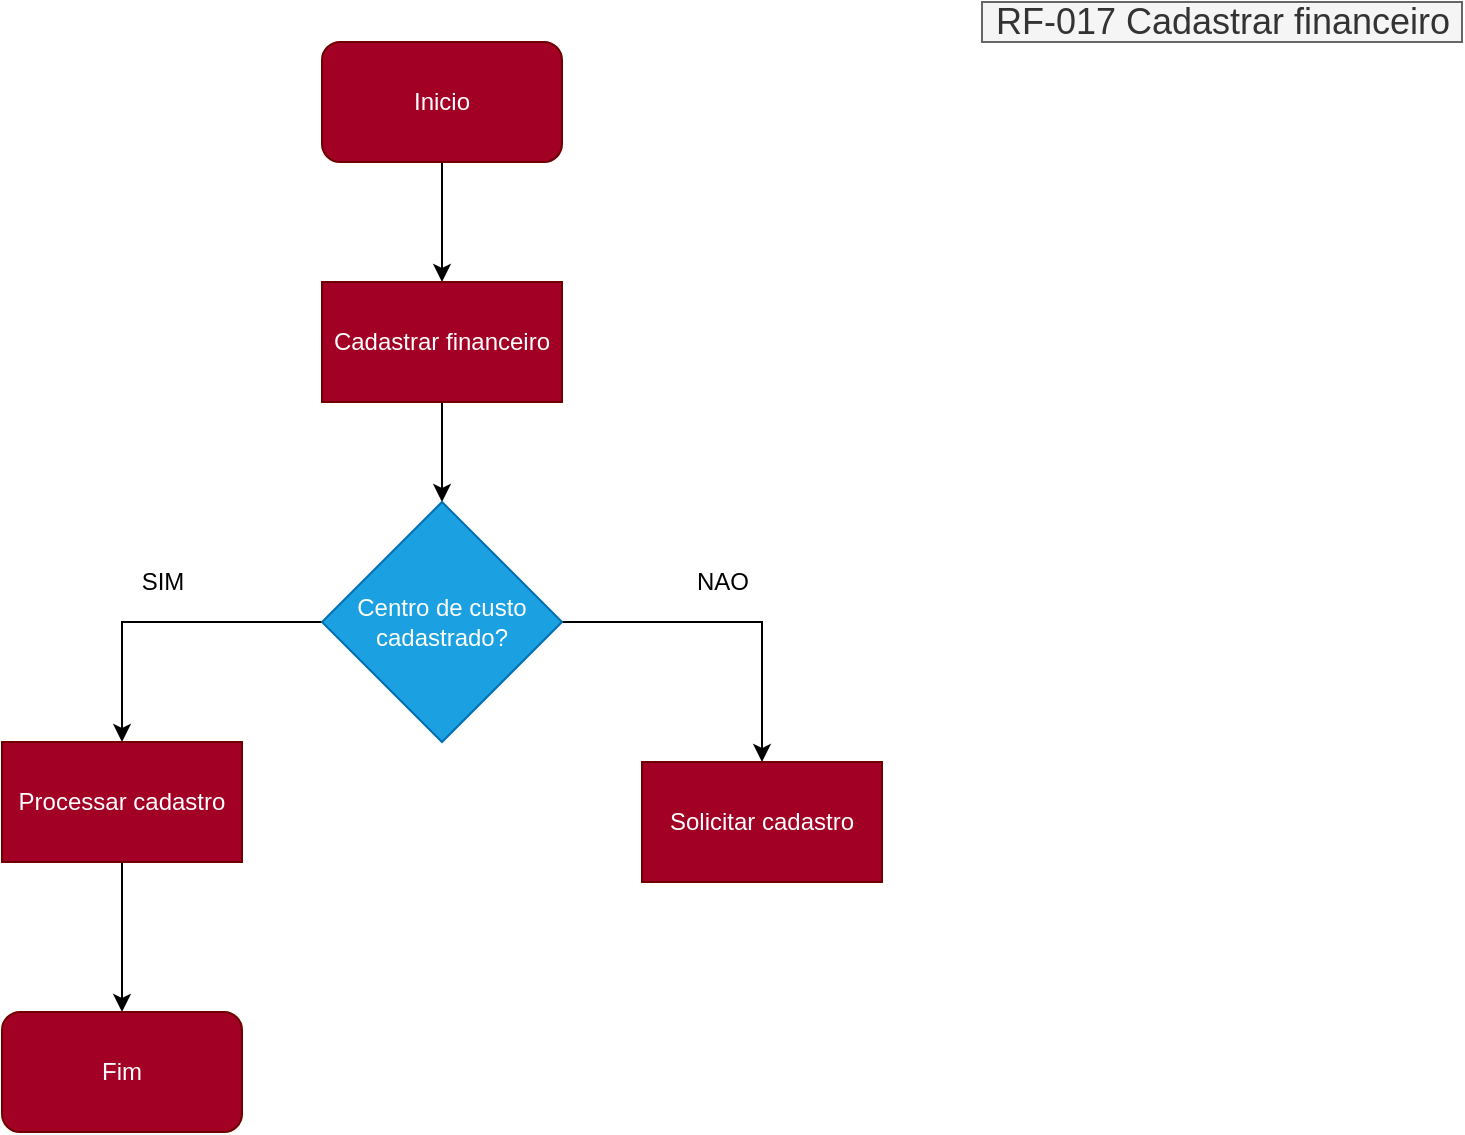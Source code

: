 <mxfile version="26.2.2">
  <diagram id="0tNp9cchUxwaX4cpVTU3" name="Página-1">
    <mxGraphModel dx="874" dy="537" grid="1" gridSize="10" guides="1" tooltips="1" connect="1" arrows="1" fold="1" page="1" pageScale="1" pageWidth="827" pageHeight="1169" math="0" shadow="0">
      <root>
        <mxCell id="0" />
        <mxCell id="1" parent="0" />
        <mxCell id="xoEXGCH5Wbk7ij3Uay1s-2" style="edgeStyle=orthogonalEdgeStyle;rounded=0;orthogonalLoop=1;jettySize=auto;html=1;" parent="1" source="xoEXGCH5Wbk7ij3Uay1s-1" target="xoEXGCH5Wbk7ij3Uay1s-3" edge="1">
          <mxGeometry relative="1" as="geometry">
            <mxPoint x="300" y="160" as="targetPoint" />
          </mxGeometry>
        </mxCell>
        <mxCell id="xoEXGCH5Wbk7ij3Uay1s-1" value="Inicio" style="rounded=1;whiteSpace=wrap;html=1;fillColor=#a20025;fontColor=#ffffff;strokeColor=#6F0000;" parent="1" vertex="1">
          <mxGeometry x="240" y="40" width="120" height="60" as="geometry" />
        </mxCell>
        <mxCell id="xoEXGCH5Wbk7ij3Uay1s-5" style="edgeStyle=orthogonalEdgeStyle;rounded=0;orthogonalLoop=1;jettySize=auto;html=1;entryX=0.5;entryY=0;entryDx=0;entryDy=0;" parent="1" source="xoEXGCH5Wbk7ij3Uay1s-3" target="xoEXGCH5Wbk7ij3Uay1s-4" edge="1">
          <mxGeometry relative="1" as="geometry" />
        </mxCell>
        <mxCell id="xoEXGCH5Wbk7ij3Uay1s-3" value="Cadastrar financeiro" style="rounded=0;whiteSpace=wrap;html=1;fillColor=#a20025;fontColor=#ffffff;strokeColor=#6F0000;" parent="1" vertex="1">
          <mxGeometry x="240" y="160" width="120" height="60" as="geometry" />
        </mxCell>
        <mxCell id="dZI1FlHR3sI__kiHI7Br-3" style="edgeStyle=orthogonalEdgeStyle;rounded=0;orthogonalLoop=1;jettySize=auto;html=1;" parent="1" source="xoEXGCH5Wbk7ij3Uay1s-4" target="dZI1FlHR3sI__kiHI7Br-2" edge="1">
          <mxGeometry relative="1" as="geometry" />
        </mxCell>
        <mxCell id="dZI1FlHR3sI__kiHI7Br-5" style="edgeStyle=orthogonalEdgeStyle;rounded=0;orthogonalLoop=1;jettySize=auto;html=1;entryX=0.5;entryY=0;entryDx=0;entryDy=0;" parent="1" source="xoEXGCH5Wbk7ij3Uay1s-4" target="dZI1FlHR3sI__kiHI7Br-4" edge="1">
          <mxGeometry relative="1" as="geometry" />
        </mxCell>
        <mxCell id="xoEXGCH5Wbk7ij3Uay1s-4" value="Centro de custo&lt;br&gt;cadastrado?" style="rhombus;whiteSpace=wrap;html=1;fillColor=#1ba1e2;fontColor=#ffffff;strokeColor=#006EAF;" parent="1" vertex="1">
          <mxGeometry x="240" y="270" width="120" height="120" as="geometry" />
        </mxCell>
        <mxCell id="xoEXGCH5Wbk7ij3Uay1s-15" value="&lt;font style=&quot;font-size: 18px&quot;&gt;RF-017 Cadastrar financeiro&lt;/font&gt;" style="text;html=1;align=center;verticalAlign=middle;resizable=0;points=[];autosize=1;strokeColor=#666666;fillColor=#f5f5f5;fontColor=#333333;" parent="1" vertex="1">
          <mxGeometry x="570" y="20" width="240" height="20" as="geometry" />
        </mxCell>
        <mxCell id="dZI1FlHR3sI__kiHI7Br-2" value="Solicitar cadastro" style="rounded=0;whiteSpace=wrap;html=1;fillColor=#a20025;fontColor=#ffffff;strokeColor=#6F0000;" parent="1" vertex="1">
          <mxGeometry x="400" y="400" width="120" height="60" as="geometry" />
        </mxCell>
        <mxCell id="dZI1FlHR3sI__kiHI7Br-10" style="edgeStyle=orthogonalEdgeStyle;rounded=0;orthogonalLoop=1;jettySize=auto;html=1;entryX=0.5;entryY=0;entryDx=0;entryDy=0;" parent="1" source="dZI1FlHR3sI__kiHI7Br-4" target="dZI1FlHR3sI__kiHI7Br-8" edge="1">
          <mxGeometry relative="1" as="geometry" />
        </mxCell>
        <mxCell id="dZI1FlHR3sI__kiHI7Br-4" value="Processar cadastro" style="rounded=0;whiteSpace=wrap;html=1;fillColor=#a20025;fontColor=#ffffff;strokeColor=#6F0000;" parent="1" vertex="1">
          <mxGeometry x="80" y="390" width="120" height="60" as="geometry" />
        </mxCell>
        <mxCell id="dZI1FlHR3sI__kiHI7Br-6" value="SIM" style="text;html=1;align=center;verticalAlign=middle;resizable=0;points=[];autosize=1;strokeColor=none;fillColor=none;" parent="1" vertex="1">
          <mxGeometry x="140" y="300" width="40" height="20" as="geometry" />
        </mxCell>
        <mxCell id="dZI1FlHR3sI__kiHI7Br-7" value="NAO" style="text;html=1;align=center;verticalAlign=middle;resizable=0;points=[];autosize=1;strokeColor=none;fillColor=none;" parent="1" vertex="1">
          <mxGeometry x="420" y="300" width="40" height="20" as="geometry" />
        </mxCell>
        <mxCell id="dZI1FlHR3sI__kiHI7Br-8" value="Fim" style="rounded=1;whiteSpace=wrap;html=1;fillColor=#a20025;fontColor=#ffffff;strokeColor=#6F0000;" parent="1" vertex="1">
          <mxGeometry x="80" y="525" width="120" height="60" as="geometry" />
        </mxCell>
      </root>
    </mxGraphModel>
  </diagram>
</mxfile>
